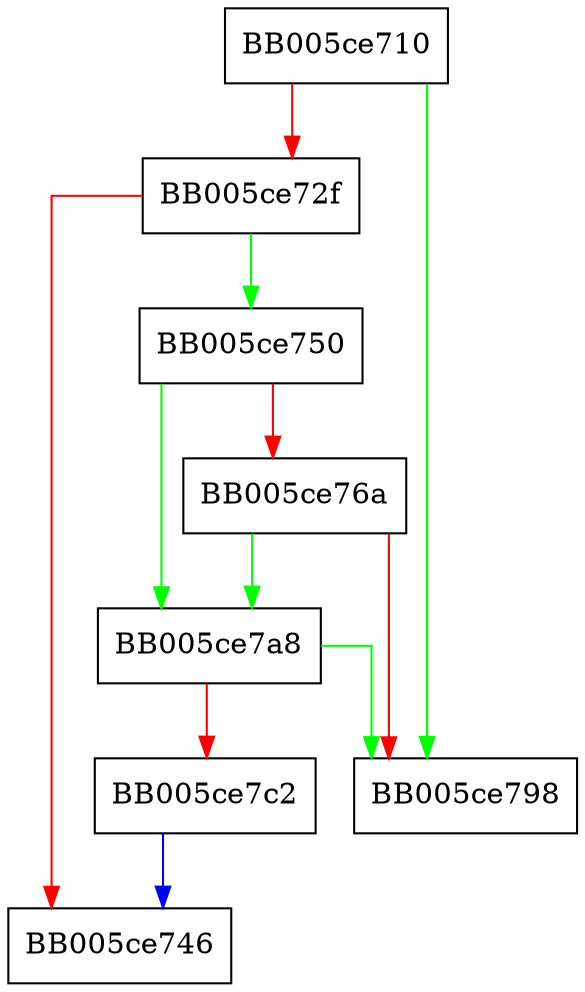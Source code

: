 digraph evp_get_cipherbyname_ex {
  node [shape="box"];
  graph [splines=ortho];
  BB005ce710 -> BB005ce798 [color="green"];
  BB005ce710 -> BB005ce72f [color="red"];
  BB005ce72f -> BB005ce750 [color="green"];
  BB005ce72f -> BB005ce746 [color="red"];
  BB005ce750 -> BB005ce7a8 [color="green"];
  BB005ce750 -> BB005ce76a [color="red"];
  BB005ce76a -> BB005ce7a8 [color="green"];
  BB005ce76a -> BB005ce798 [color="red"];
  BB005ce7a8 -> BB005ce798 [color="green"];
  BB005ce7a8 -> BB005ce7c2 [color="red"];
  BB005ce7c2 -> BB005ce746 [color="blue"];
}